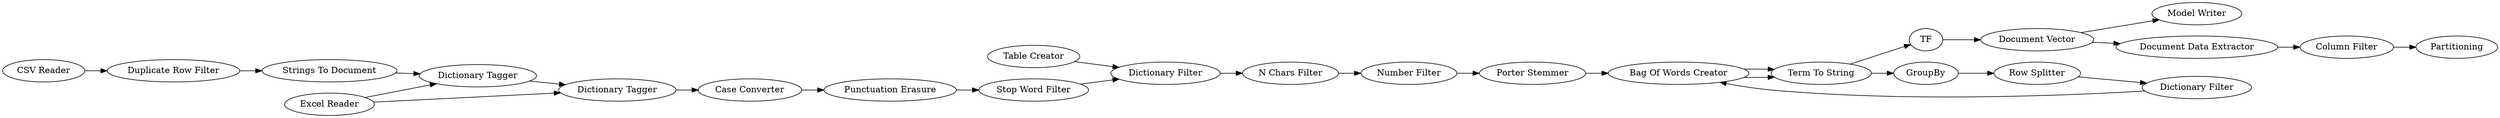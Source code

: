 digraph {
	79 [label="Case Converter"]
	88 [label="Punctuation Erasure"]
	89 [label="Stop Word Filter"]
	91 [label="N Chars Filter"]
	97 [label="Dictionary Filter"]
	98 [label="Table Creator"]
	104 [label="Number Filter"]
	334 [label="Dictionary Tagger"]
	335 [label="Dictionary Tagger"]
	8 [label="Term To String"]
	86 [label="Bag Of Words Creator"]
	101 [label=GroupBy]
	105 [label="Row Splitter"]
	106 [label="Dictionary Filter"]
	338 [label="Excel Reader"]
	339 [label="Porter Stemmer"]
	8 [label="Term To String"]
	86 [label="Bag Of Words Creator"]
	320 [label=TF]
	321 [label="Document Vector"]
	308 [label="Strings To Document"]
	332 [label="Duplicate Row Filter"]
	374 [label="Document Data Extractor"]
	390 [label=Partitioning]
	391 [label="Column Filter"]
	876 [label="Model Writer"]
	879 [label="CSV Reader"]
	8 -> 101
	86 -> 8
	101 -> 105
	105 -> 106
	79 -> 88
	88 -> 89
	89 -> 97
	91 -> 104
	97 -> 91
	98 -> 97
	104 -> 339
	334 -> 335
	335 -> 79
	338 -> 334
	338 -> 335
	339 -> 86
	8 -> 320
	86 -> 8
	320 -> 321
	106 -> 86
	321 -> 374
	321 -> 876
	308 -> 334
	332 -> 308
	374 -> 391
	391 -> 390
	879 -> 332
	rankdir=LR
}

